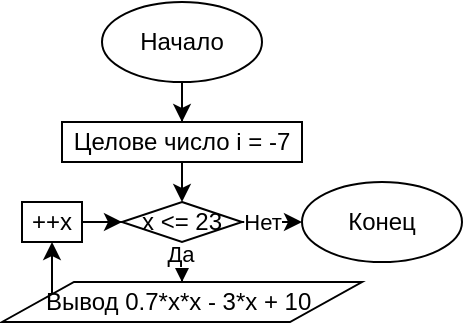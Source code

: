 <mxfile version="13.1.14"><diagram id="Hsi1N0cberL_-BoPGEi5" name="Page-1"><mxGraphModel dx="635" dy="253" grid="1" gridSize="10" guides="1" tooltips="1" connect="1" arrows="1" fold="1" page="1" pageScale="1" pageWidth="850" pageHeight="1100" math="0" shadow="0"><root><mxCell id="0"/><mxCell id="1" parent="0"/><mxCell id="LDhQOHuRyV1jIk14AgpL-575" style="edgeStyle=orthogonalEdgeStyle;rounded=0;orthogonalLoop=1;jettySize=auto;html=1;entryX=0.5;entryY=0;entryDx=0;entryDy=0;" edge="1" parent="1" source="LDhQOHuRyV1jIk14AgpL-576" target="LDhQOHuRyV1jIk14AgpL-578"><mxGeometry relative="1" as="geometry"/></mxCell><mxCell id="LDhQOHuRyV1jIk14AgpL-576" value="Начало" style="ellipse;whiteSpace=wrap;html=1;" vertex="1" parent="1"><mxGeometry x="300" y="200" width="80" height="40" as="geometry"/></mxCell><mxCell id="LDhQOHuRyV1jIk14AgpL-577" style="edgeStyle=orthogonalEdgeStyle;rounded=0;orthogonalLoop=1;jettySize=auto;html=1;entryX=0.5;entryY=0;entryDx=0;entryDy=0;" edge="1" parent="1" source="LDhQOHuRyV1jIk14AgpL-578"><mxGeometry relative="1" as="geometry"><mxPoint x="340" y="300" as="targetPoint"/></mxGeometry></mxCell><mxCell id="LDhQOHuRyV1jIk14AgpL-578" value="Целове число i = -7" style="rounded=0;whiteSpace=wrap;html=1;" vertex="1" parent="1"><mxGeometry x="280" y="260" width="120" height="20" as="geometry"/></mxCell><mxCell id="LDhQOHuRyV1jIk14AgpL-581" value="Конец" style="ellipse;whiteSpace=wrap;html=1;" vertex="1" parent="1"><mxGeometry x="400" y="290" width="80" height="40" as="geometry"/></mxCell><mxCell id="LDhQOHuRyV1jIk14AgpL-641" style="edgeStyle=orthogonalEdgeStyle;rounded=0;orthogonalLoop=1;jettySize=auto;html=1;entryX=0.5;entryY=0;entryDx=0;entryDy=0;" edge="1" parent="1" source="LDhQOHuRyV1jIk14AgpL-638" target="LDhQOHuRyV1jIk14AgpL-640"><mxGeometry relative="1" as="geometry"/></mxCell><mxCell id="LDhQOHuRyV1jIk14AgpL-646" value="Да" style="edgeLabel;html=1;align=center;verticalAlign=middle;resizable=0;points=[];" vertex="1" connectable="0" parent="LDhQOHuRyV1jIk14AgpL-641"><mxGeometry x="0.539" y="-1" relative="1" as="geometry"><mxPoint as="offset"/></mxGeometry></mxCell><mxCell id="LDhQOHuRyV1jIk14AgpL-647" style="edgeStyle=orthogonalEdgeStyle;rounded=0;orthogonalLoop=1;jettySize=auto;html=1;" edge="1" parent="1" source="LDhQOHuRyV1jIk14AgpL-638" target="LDhQOHuRyV1jIk14AgpL-581"><mxGeometry relative="1" as="geometry"/></mxCell><mxCell id="LDhQOHuRyV1jIk14AgpL-648" value="Нет" style="edgeLabel;html=1;align=center;verticalAlign=middle;resizable=0;points=[];" vertex="1" connectable="0" parent="LDhQOHuRyV1jIk14AgpL-647"><mxGeometry x="0.459" y="1" relative="1" as="geometry"><mxPoint x="-6.39" y="1" as="offset"/></mxGeometry></mxCell><mxCell id="LDhQOHuRyV1jIk14AgpL-638" value="x &amp;lt;= 23" style="rhombus;whiteSpace=wrap;html=1;" vertex="1" parent="1"><mxGeometry x="310" y="300" width="60" height="20" as="geometry"/></mxCell><mxCell id="LDhQOHuRyV1jIk14AgpL-645" style="edgeStyle=orthogonalEdgeStyle;rounded=0;orthogonalLoop=1;jettySize=auto;html=1;entryX=0.5;entryY=1;entryDx=0;entryDy=0;" edge="1" parent="1" source="LDhQOHuRyV1jIk14AgpL-640" target="LDhQOHuRyV1jIk14AgpL-642"><mxGeometry relative="1" as="geometry"><Array as="points"><mxPoint x="275" y="350"/></Array></mxGeometry></mxCell><mxCell id="LDhQOHuRyV1jIk14AgpL-640" value="Вывод 0.7*x*x - 3*x + 10&amp;nbsp;" style="shape=parallelogram;perimeter=parallelogramPerimeter;whiteSpace=wrap;html=1;" vertex="1" parent="1"><mxGeometry x="250" y="340" width="180" height="20" as="geometry"/></mxCell><mxCell id="LDhQOHuRyV1jIk14AgpL-643" style="edgeStyle=orthogonalEdgeStyle;rounded=0;orthogonalLoop=1;jettySize=auto;html=1;" edge="1" parent="1" source="LDhQOHuRyV1jIk14AgpL-642" target="LDhQOHuRyV1jIk14AgpL-638"><mxGeometry relative="1" as="geometry"/></mxCell><mxCell id="LDhQOHuRyV1jIk14AgpL-642" value="++x" style="rounded=0;whiteSpace=wrap;html=1;" vertex="1" parent="1"><mxGeometry x="260" y="300" width="30" height="20" as="geometry"/></mxCell></root></mxGraphModel></diagram></mxfile>
